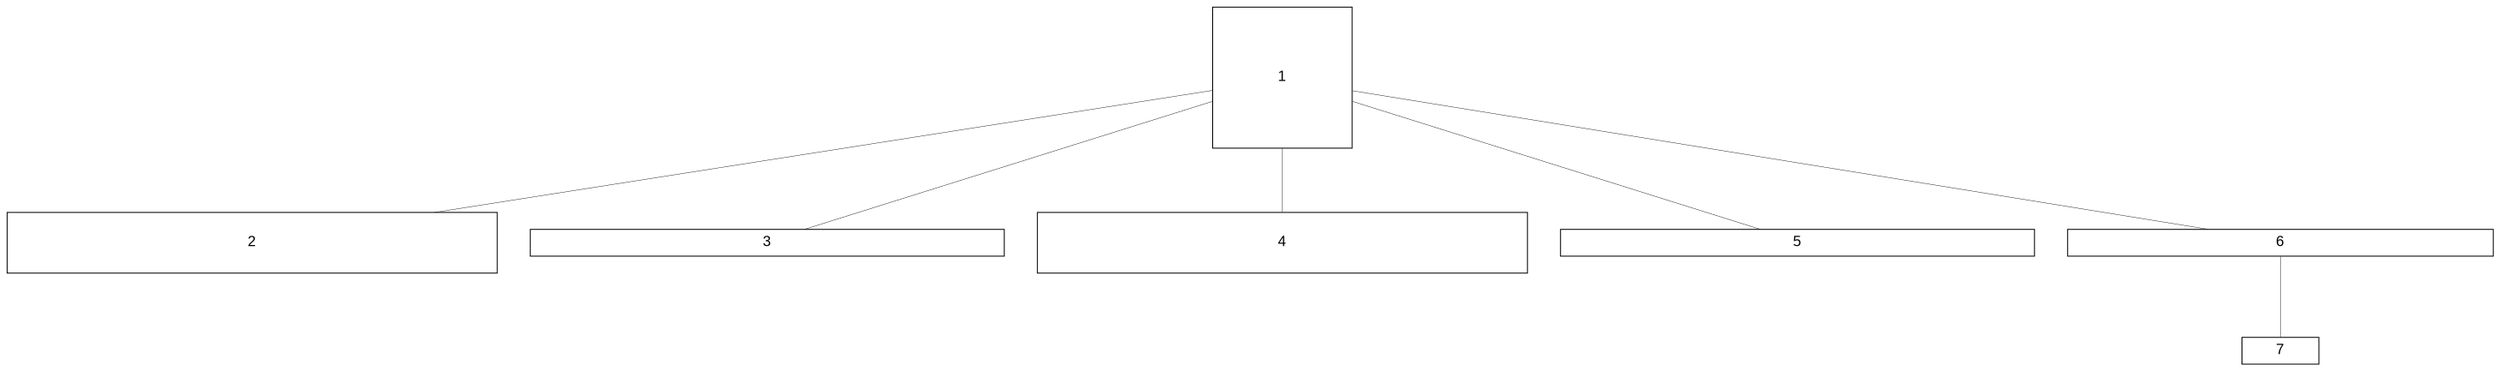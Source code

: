 graph graph0 {

    fontsize=8; 
    fontname="Arial";
    splines=true; 
    sep=1;
    overlap=false;

{ 
    node [shape=rect,fontname="Arial",fontsize=8,margin=0,penwidth=0.5,fillcolor=none];

    1 [fixedsize=true,id="el1",width=1.087,height=1.096];
    2 [fixedsize=true,id="el2",width=3.809,height=0.467];
    3 [fixedsize=true,id="el3",width=3.679,height=0.207];
    4 [fixedsize=true,id="el4",width=3.809,height=0.467];
    5 [fixedsize=true,id="el5",width=3.679,height=0.207];
    6 [fixedsize=true,id="el6",width=3.306,height=0.207];
    7 [fixedsize=true,id="el7",width=0.592,height=0.207];
}
edge [penwidth=0.2];
1 -- 2 [id="edge1_2",dir="none"];
1 -- 3 [id="edge1_3",dir="none"];
1 -- 4 [id="edge1_4",dir="none"];
1 -- 5 [id="edge1_5",dir="none"];
1 -- 6 [id="edge1_6",dir="none"];
6 -- 7 [id="edge6_7",dir="none"];
}
